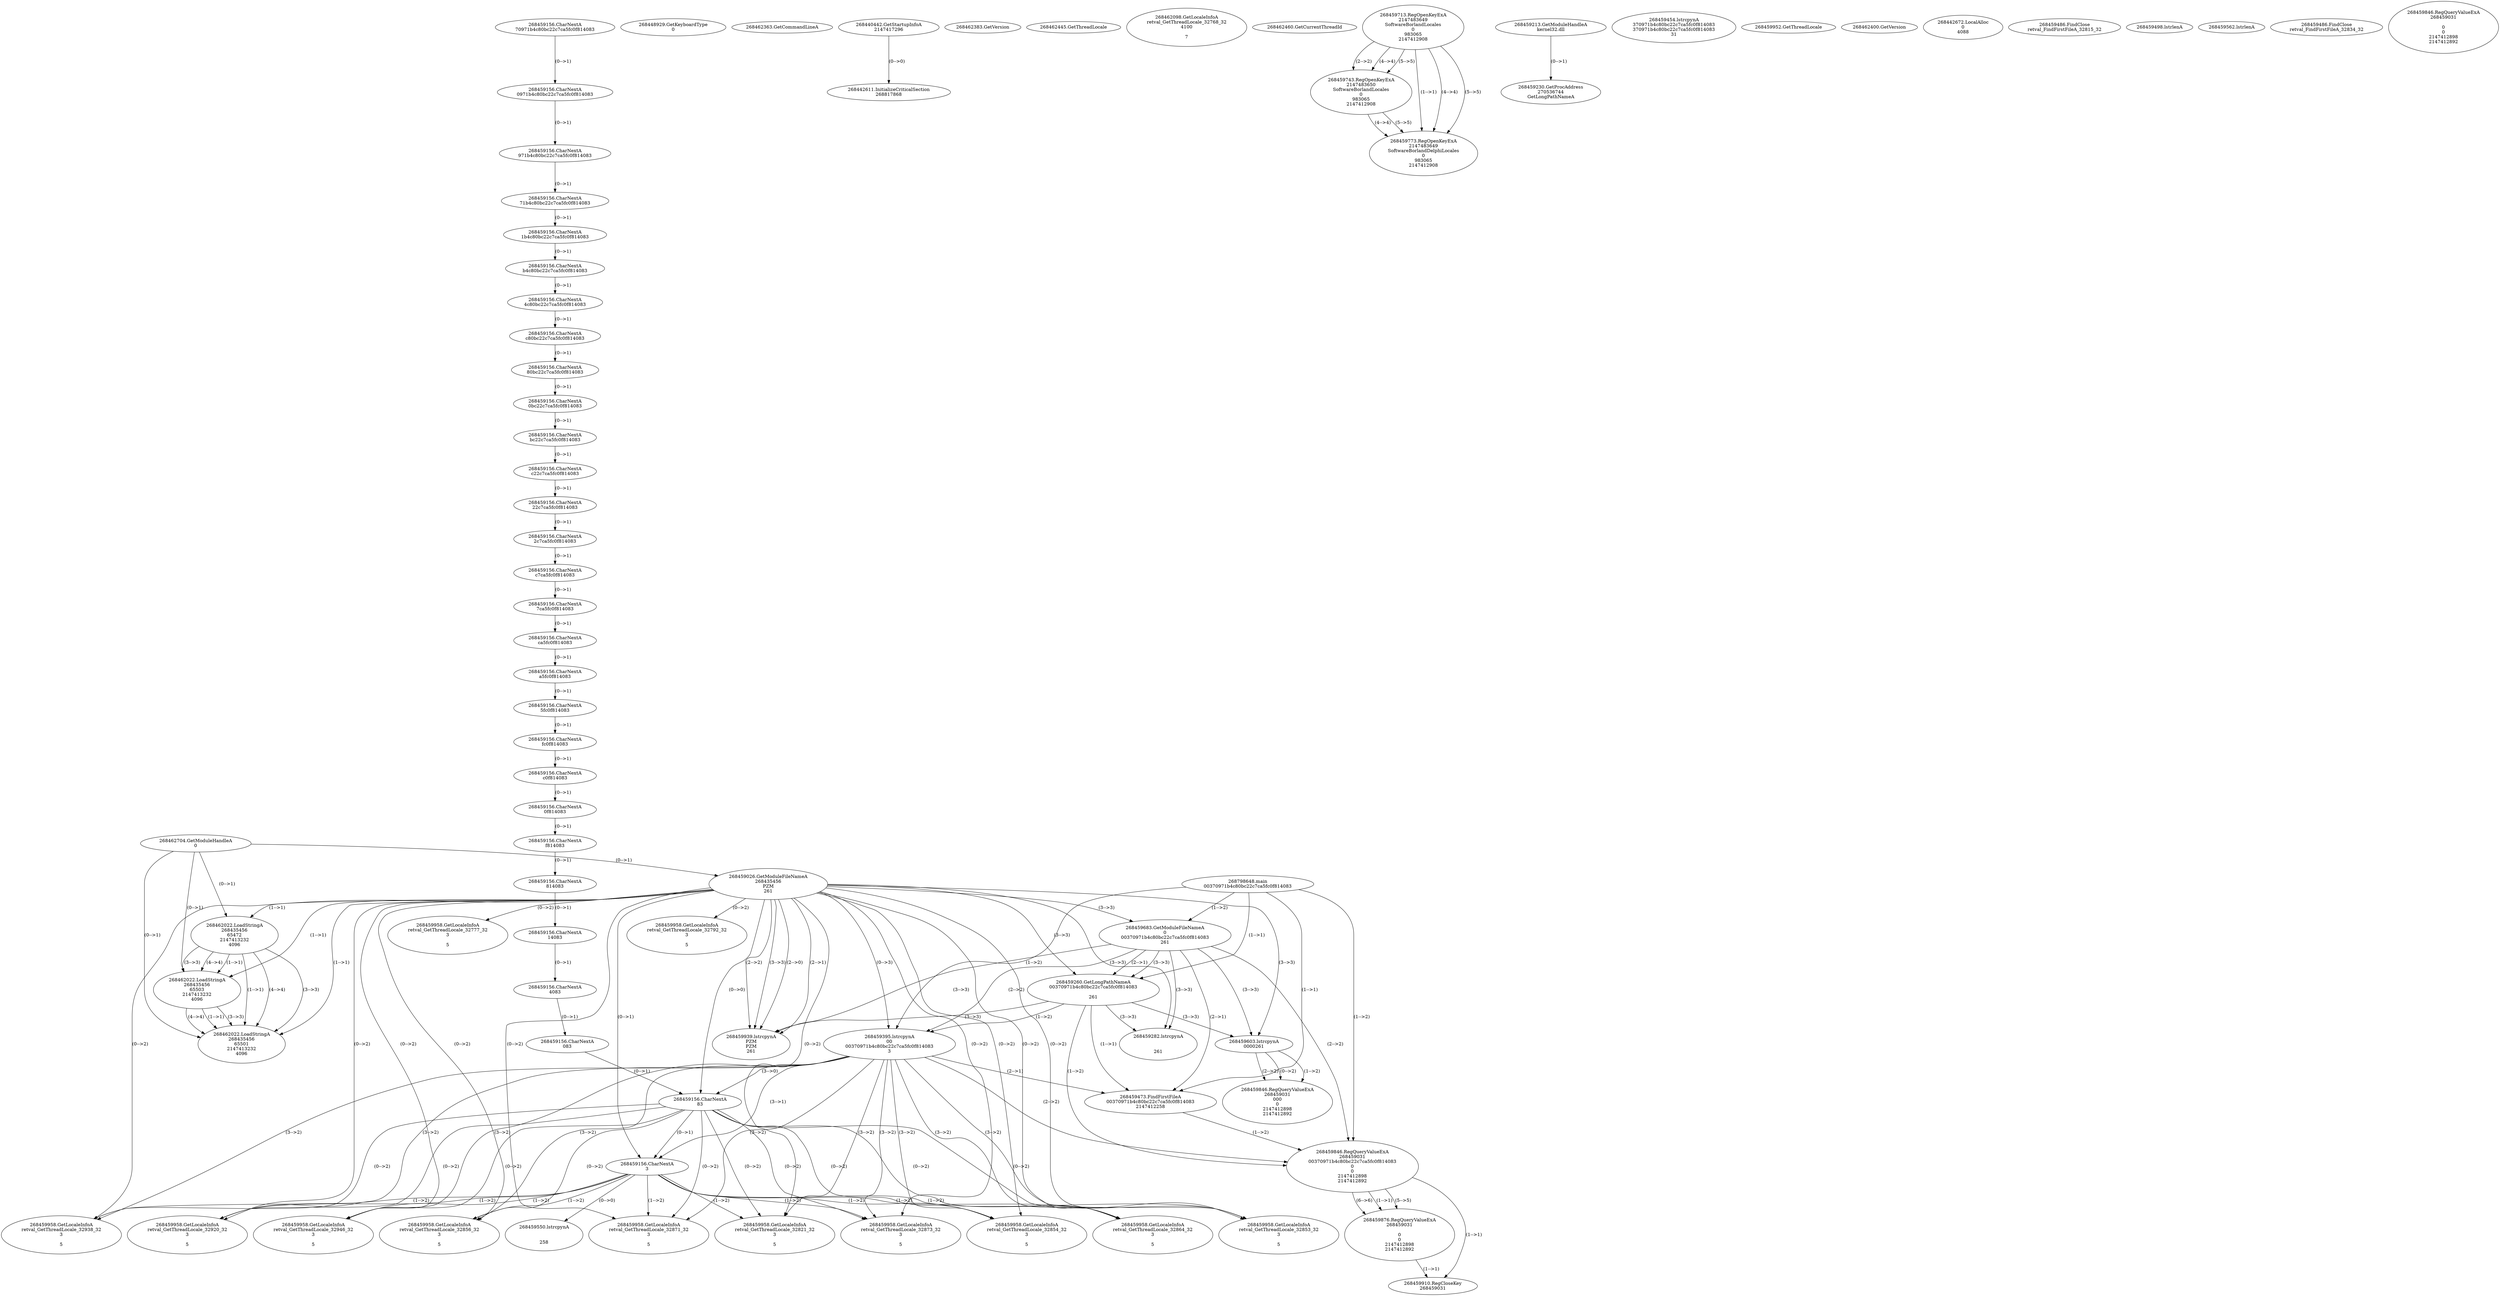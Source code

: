 // Global SCDG with merge call
digraph {
	0 [label="268798648.main
00370971b4c80bc22c7ca5fc0f814083"]
	1 [label="268462704.GetModuleHandleA
0"]
	2 [label="268448929.GetKeyboardType
0"]
	3 [label="268462363.GetCommandLineA
"]
	4 [label="268440442.GetStartupInfoA
2147417296"]
	5 [label="268462383.GetVersion
"]
	6 [label="268462445.GetThreadLocale
"]
	7 [label="268462098.GetLocaleInfoA
retval_GetThreadLocale_32768_32
4100

7"]
	8 [label="268462460.GetCurrentThreadId
"]
	9 [label="268459026.GetModuleFileNameA
268435456
PZM
261"]
	1 -> 9 [label="(0-->1)"]
	10 [label="268459683.GetModuleFileNameA
0
00370971b4c80bc22c7ca5fc0f814083
261"]
	0 -> 10 [label="(1-->2)"]
	9 -> 10 [label="(3-->3)"]
	11 [label="268459713.RegOpenKeyExA
2147483649
Software\Borland\Locales
0
983065
2147412908"]
	12 [label="268459743.RegOpenKeyExA
2147483650
Software\Borland\Locales
0
983065
2147412908"]
	11 -> 12 [label="(2-->2)"]
	11 -> 12 [label="(4-->4)"]
	11 -> 12 [label="(5-->5)"]
	13 [label="268459213.GetModuleHandleA
kernel32.dll"]
	14 [label="268459230.GetProcAddress
270536744
GetLongPathNameA"]
	13 -> 14 [label="(0-->1)"]
	15 [label="268459260.GetLongPathNameA
00370971b4c80bc22c7ca5fc0f814083

261"]
	0 -> 15 [label="(1-->1)"]
	10 -> 15 [label="(2-->1)"]
	9 -> 15 [label="(3-->3)"]
	10 -> 15 [label="(3-->3)"]
	16 [label="268459395.lstrcpynA
00
00370971b4c80bc22c7ca5fc0f814083
3"]
	0 -> 16 [label="(1-->2)"]
	10 -> 16 [label="(2-->2)"]
	15 -> 16 [label="(1-->2)"]
	9 -> 16 [label="(0-->3)"]
	17 [label="268459156.CharNextA
70971b4c80bc22c7ca5fc0f814083"]
	18 [label="268459156.CharNextA
0971b4c80bc22c7ca5fc0f814083"]
	17 -> 18 [label="(0-->1)"]
	19 [label="268459156.CharNextA
971b4c80bc22c7ca5fc0f814083"]
	18 -> 19 [label="(0-->1)"]
	20 [label="268459156.CharNextA
71b4c80bc22c7ca5fc0f814083"]
	19 -> 20 [label="(0-->1)"]
	21 [label="268459156.CharNextA
1b4c80bc22c7ca5fc0f814083"]
	20 -> 21 [label="(0-->1)"]
	22 [label="268459156.CharNextA
b4c80bc22c7ca5fc0f814083"]
	21 -> 22 [label="(0-->1)"]
	23 [label="268459156.CharNextA
4c80bc22c7ca5fc0f814083"]
	22 -> 23 [label="(0-->1)"]
	24 [label="268459156.CharNextA
c80bc22c7ca5fc0f814083"]
	23 -> 24 [label="(0-->1)"]
	25 [label="268459156.CharNextA
80bc22c7ca5fc0f814083"]
	24 -> 25 [label="(0-->1)"]
	26 [label="268459156.CharNextA
0bc22c7ca5fc0f814083"]
	25 -> 26 [label="(0-->1)"]
	27 [label="268459156.CharNextA
bc22c7ca5fc0f814083"]
	26 -> 27 [label="(0-->1)"]
	28 [label="268459156.CharNextA
c22c7ca5fc0f814083"]
	27 -> 28 [label="(0-->1)"]
	29 [label="268459156.CharNextA
22c7ca5fc0f814083"]
	28 -> 29 [label="(0-->1)"]
	30 [label="268459156.CharNextA
2c7ca5fc0f814083"]
	29 -> 30 [label="(0-->1)"]
	31 [label="268459156.CharNextA
c7ca5fc0f814083"]
	30 -> 31 [label="(0-->1)"]
	32 [label="268459156.CharNextA
7ca5fc0f814083"]
	31 -> 32 [label="(0-->1)"]
	33 [label="268459156.CharNextA
ca5fc0f814083"]
	32 -> 33 [label="(0-->1)"]
	34 [label="268459156.CharNextA
a5fc0f814083"]
	33 -> 34 [label="(0-->1)"]
	35 [label="268459156.CharNextA
5fc0f814083"]
	34 -> 35 [label="(0-->1)"]
	36 [label="268459156.CharNextA
fc0f814083"]
	35 -> 36 [label="(0-->1)"]
	37 [label="268459156.CharNextA
c0f814083"]
	36 -> 37 [label="(0-->1)"]
	38 [label="268459156.CharNextA
0f814083"]
	37 -> 38 [label="(0-->1)"]
	39 [label="268459156.CharNextA
f814083"]
	38 -> 39 [label="(0-->1)"]
	40 [label="268459156.CharNextA
814083"]
	39 -> 40 [label="(0-->1)"]
	41 [label="268459156.CharNextA
14083"]
	40 -> 41 [label="(0-->1)"]
	42 [label="268459156.CharNextA
4083"]
	41 -> 42 [label="(0-->1)"]
	43 [label="268459156.CharNextA
083"]
	42 -> 43 [label="(0-->1)"]
	44 [label="268459156.CharNextA
83"]
	43 -> 44 [label="(0-->1)"]
	9 -> 44 [label="(0-->0)"]
	16 -> 44 [label="(3-->0)"]
	45 [label="268459156.CharNextA
3"]
	9 -> 45 [label="(0-->1)"]
	16 -> 45 [label="(3-->1)"]
	44 -> 45 [label="(0-->1)"]
	46 [label="268459454.lstrcpynA
370971b4c80bc22c7ca5fc0f814083
370971b4c80bc22c7ca5fc0f814083
31"]
	47 [label="268459473.FindFirstFileA
00370971b4c80bc22c7ca5fc0f814083
2147412258"]
	0 -> 47 [label="(1-->1)"]
	10 -> 47 [label="(2-->1)"]
	15 -> 47 [label="(1-->1)"]
	16 -> 47 [label="(2-->1)"]
	48 [label="268459846.RegQueryValueExA
268459031
00370971b4c80bc22c7ca5fc0f814083
0
0
2147412898
2147412892"]
	0 -> 48 [label="(1-->2)"]
	10 -> 48 [label="(2-->2)"]
	15 -> 48 [label="(1-->2)"]
	16 -> 48 [label="(2-->2)"]
	47 -> 48 [label="(1-->2)"]
	49 [label="268459876.RegQueryValueExA
268459031

0
0
2147412898
2147412892"]
	48 -> 49 [label="(1-->1)"]
	48 -> 49 [label="(5-->5)"]
	48 -> 49 [label="(6-->6)"]
	50 [label="268459910.RegCloseKey
268459031"]
	48 -> 50 [label="(1-->1)"]
	49 -> 50 [label="(1-->1)"]
	51 [label="268459939.lstrcpynA
PZM
PZM
261"]
	9 -> 51 [label="(2-->1)"]
	9 -> 51 [label="(2-->2)"]
	9 -> 51 [label="(3-->3)"]
	10 -> 51 [label="(3-->3)"]
	15 -> 51 [label="(3-->3)"]
	9 -> 51 [label="(2-->0)"]
	52 [label="268459952.GetThreadLocale
"]
	53 [label="268459958.GetLocaleInfoA
retval_GetThreadLocale_32920_32
3

5"]
	9 -> 53 [label="(0-->2)"]
	16 -> 53 [label="(3-->2)"]
	44 -> 53 [label="(0-->2)"]
	45 -> 53 [label="(1-->2)"]
	54 [label="268462022.LoadStringA
268435456
65472
2147413232
4096"]
	1 -> 54 [label="(0-->1)"]
	9 -> 54 [label="(1-->1)"]
	55 [label="268462400.GetVersion
"]
	56 [label="268459958.GetLocaleInfoA
retval_GetThreadLocale_32856_32
3

5"]
	9 -> 56 [label="(0-->2)"]
	16 -> 56 [label="(3-->2)"]
	44 -> 56 [label="(0-->2)"]
	45 -> 56 [label="(1-->2)"]
	57 [label="268462022.LoadStringA
268435456
65503
2147413232
4096"]
	1 -> 57 [label="(0-->1)"]
	9 -> 57 [label="(1-->1)"]
	54 -> 57 [label="(1-->1)"]
	54 -> 57 [label="(3-->3)"]
	54 -> 57 [label="(4-->4)"]
	58 [label="268462022.LoadStringA
268435456
65501
2147413232
4096"]
	1 -> 58 [label="(0-->1)"]
	9 -> 58 [label="(1-->1)"]
	54 -> 58 [label="(1-->1)"]
	57 -> 58 [label="(1-->1)"]
	54 -> 58 [label="(3-->3)"]
	57 -> 58 [label="(3-->3)"]
	54 -> 58 [label="(4-->4)"]
	57 -> 58 [label="(4-->4)"]
	59 [label="268459958.GetLocaleInfoA
retval_GetThreadLocale_32938_32
3

5"]
	9 -> 59 [label="(0-->2)"]
	16 -> 59 [label="(3-->2)"]
	44 -> 59 [label="(0-->2)"]
	45 -> 59 [label="(1-->2)"]
	60 [label="268459958.GetLocaleInfoA
retval_GetThreadLocale_32864_32
3

5"]
	9 -> 60 [label="(0-->2)"]
	16 -> 60 [label="(3-->2)"]
	44 -> 60 [label="(0-->2)"]
	45 -> 60 [label="(1-->2)"]
	61 [label="268442611.InitializeCriticalSection
268817868"]
	4 -> 61 [label="(0-->0)"]
	62 [label="268442672.LocalAlloc
0
4088"]
	63 [label="268459958.GetLocaleInfoA
retval_GetThreadLocale_32946_32
3

5"]
	9 -> 63 [label="(0-->2)"]
	16 -> 63 [label="(3-->2)"]
	44 -> 63 [label="(0-->2)"]
	45 -> 63 [label="(1-->2)"]
	64 [label="268459773.RegOpenKeyExA
2147483649
Software\Borland\Delphi\Locales
0
983065
2147412908"]
	11 -> 64 [label="(1-->1)"]
	11 -> 64 [label="(4-->4)"]
	12 -> 64 [label="(4-->4)"]
	11 -> 64 [label="(5-->5)"]
	12 -> 64 [label="(5-->5)"]
	65 [label="268459958.GetLocaleInfoA
retval_GetThreadLocale_32777_32
3

5"]
	9 -> 65 [label="(0-->2)"]
	66 [label="268459486.FindClose
retval_FindFirstFileA_32815_32"]
	67 [label="268459498.lstrlenA
"]
	68 [label="268459550.lstrcpynA


258"]
	45 -> 68 [label="(0-->0)"]
	69 [label="268459562.lstrlenA
"]
	70 [label="268459603.lstrcpynA
00\
00\
261"]
	9 -> 70 [label="(3-->3)"]
	10 -> 70 [label="(3-->3)"]
	15 -> 70 [label="(3-->3)"]
	71 [label="268459846.RegQueryValueExA
268459031
00\
0
0
2147412898
2147412892"]
	70 -> 71 [label="(1-->2)"]
	70 -> 71 [label="(2-->2)"]
	70 -> 71 [label="(0-->2)"]
	72 [label="268459958.GetLocaleInfoA
retval_GetThreadLocale_32853_32
3

5"]
	9 -> 72 [label="(0-->2)"]
	16 -> 72 [label="(3-->2)"]
	44 -> 72 [label="(0-->2)"]
	45 -> 72 [label="(1-->2)"]
	73 [label="268459486.FindClose
retval_FindFirstFileA_32834_32"]
	74 [label="268459958.GetLocaleInfoA
retval_GetThreadLocale_32871_32
3

5"]
	9 -> 74 [label="(0-->2)"]
	16 -> 74 [label="(3-->2)"]
	44 -> 74 [label="(0-->2)"]
	45 -> 74 [label="(1-->2)"]
	75 [label="268459958.GetLocaleInfoA
retval_GetThreadLocale_32821_32
3

5"]
	9 -> 75 [label="(0-->2)"]
	16 -> 75 [label="(3-->2)"]
	44 -> 75 [label="(0-->2)"]
	45 -> 75 [label="(1-->2)"]
	76 [label="268459958.GetLocaleInfoA
retval_GetThreadLocale_32873_32
3

5"]
	9 -> 76 [label="(0-->2)"]
	16 -> 76 [label="(3-->2)"]
	44 -> 76 [label="(0-->2)"]
	45 -> 76 [label="(1-->2)"]
	77 [label="268459282.lstrcpynA


261"]
	9 -> 77 [label="(3-->3)"]
	10 -> 77 [label="(3-->3)"]
	15 -> 77 [label="(3-->3)"]
	78 [label="268459846.RegQueryValueExA
268459031

0
0
2147412898
2147412892"]
	79 [label="268459958.GetLocaleInfoA
retval_GetThreadLocale_32792_32
3

5"]
	9 -> 79 [label="(0-->2)"]
	80 [label="268459958.GetLocaleInfoA
retval_GetThreadLocale_32854_32
3

5"]
	9 -> 80 [label="(0-->2)"]
	16 -> 80 [label="(3-->2)"]
	44 -> 80 [label="(0-->2)"]
	45 -> 80 [label="(1-->2)"]
}

